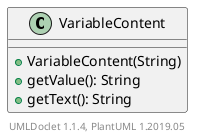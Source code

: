 @startuml

    class VariableContent [[VariableContent.html]] {
        +VariableContent(String)
        +getValue(): String
        +getText(): String
    }


    center footer UMLDoclet 1.1.4, PlantUML 1.2019.05
@enduml
